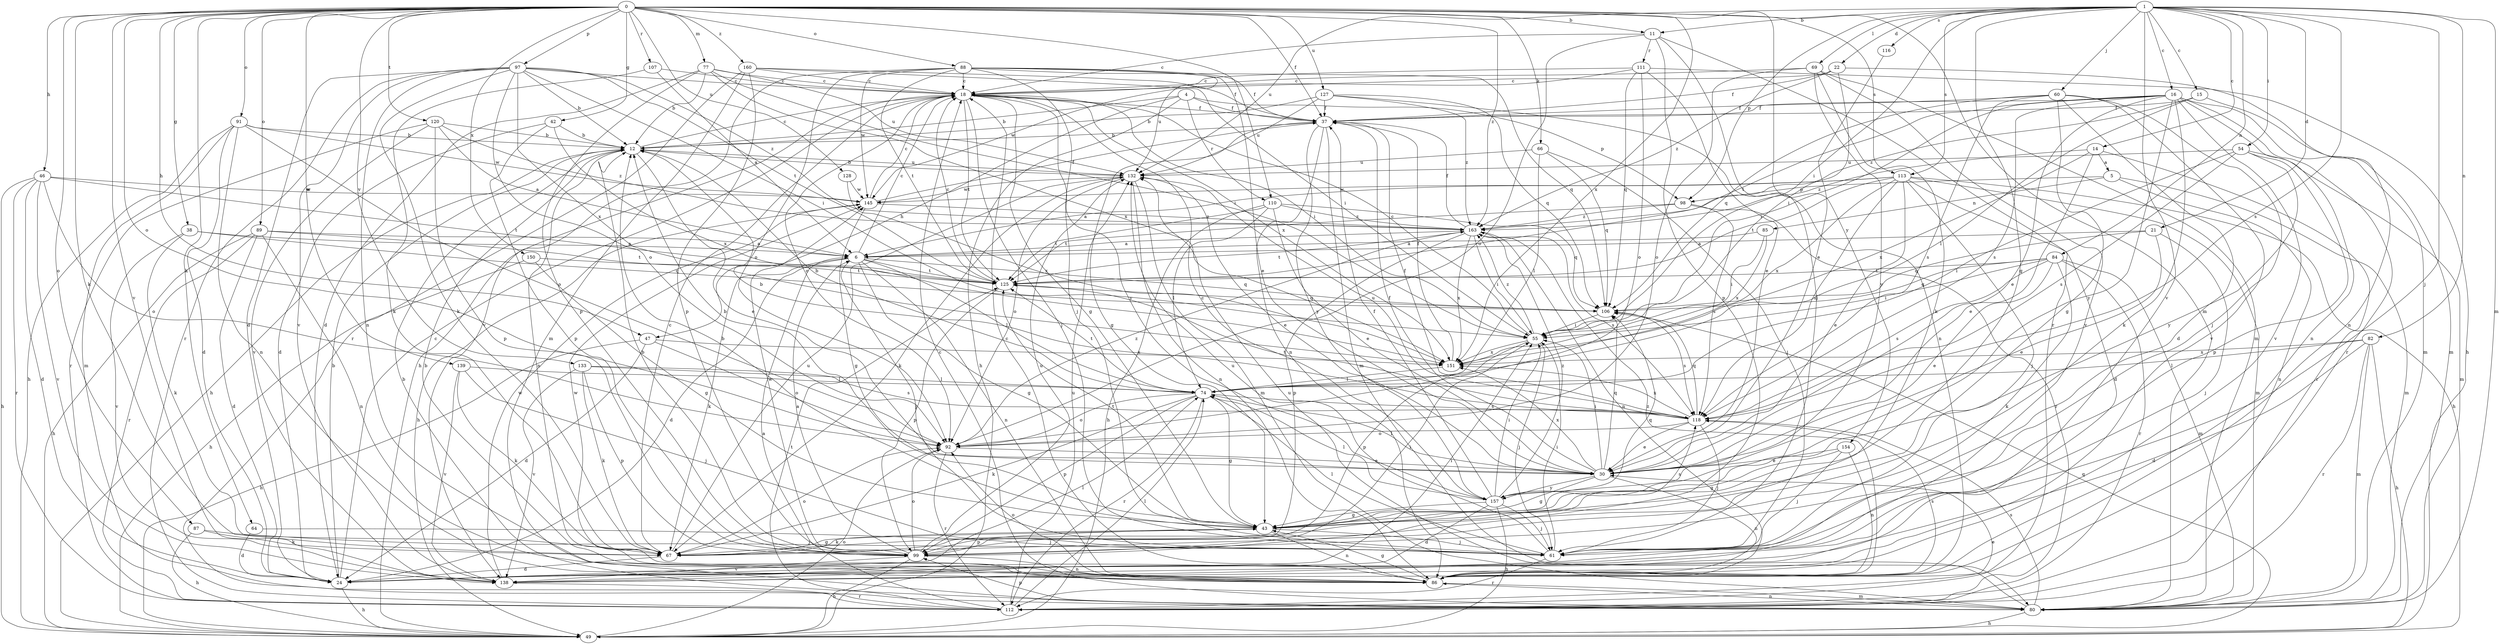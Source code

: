 strict digraph  {
0;
1;
4;
5;
6;
11;
12;
14;
15;
16;
18;
21;
22;
24;
30;
37;
38;
42;
43;
46;
47;
49;
54;
55;
60;
61;
64;
66;
67;
69;
74;
77;
80;
82;
84;
85;
86;
87;
88;
89;
91;
92;
97;
98;
99;
106;
107;
110;
111;
112;
113;
116;
118;
120;
125;
127;
128;
132;
133;
138;
139;
145;
150;
151;
154;
157;
160;
163;
0 -> 11  [label=b];
0 -> 37  [label=f];
0 -> 38  [label=g];
0 -> 42  [label=g];
0 -> 46  [label=h];
0 -> 47  [label=h];
0 -> 64  [label=k];
0 -> 66  [label=k];
0 -> 67  [label=k];
0 -> 77  [label=m];
0 -> 80  [label=m];
0 -> 87  [label=o];
0 -> 88  [label=o];
0 -> 89  [label=o];
0 -> 91  [label=o];
0 -> 92  [label=o];
0 -> 97  [label=p];
0 -> 107  [label=r];
0 -> 110  [label=r];
0 -> 113  [label=s];
0 -> 120  [label=t];
0 -> 127  [label=u];
0 -> 128  [label=u];
0 -> 133  [label=v];
0 -> 138  [label=v];
0 -> 139  [label=w];
0 -> 150  [label=x];
0 -> 151  [label=x];
0 -> 154  [label=y];
0 -> 160  [label=z];
0 -> 163  [label=z];
1 -> 11  [label=b];
1 -> 14  [label=c];
1 -> 15  [label=c];
1 -> 16  [label=c];
1 -> 21  [label=d];
1 -> 22  [label=d];
1 -> 43  [label=g];
1 -> 54  [label=i];
1 -> 55  [label=i];
1 -> 60  [label=j];
1 -> 61  [label=j];
1 -> 69  [label=l];
1 -> 80  [label=m];
1 -> 82  [label=n];
1 -> 84  [label=n];
1 -> 98  [label=p];
1 -> 113  [label=s];
1 -> 116  [label=s];
1 -> 118  [label=s];
1 -> 132  [label=u];
1 -> 138  [label=v];
4 -> 12  [label=b];
4 -> 37  [label=f];
4 -> 47  [label=h];
4 -> 49  [label=h];
4 -> 98  [label=p];
4 -> 110  [label=r];
5 -> 80  [label=m];
5 -> 85  [label=n];
5 -> 86  [label=n];
5 -> 98  [label=p];
6 -> 18  [label=c];
6 -> 24  [label=d];
6 -> 43  [label=g];
6 -> 61  [label=j];
6 -> 67  [label=k];
6 -> 74  [label=l];
6 -> 86  [label=n];
6 -> 106  [label=q];
6 -> 125  [label=t];
11 -> 18  [label=c];
11 -> 61  [label=j];
11 -> 92  [label=o];
11 -> 99  [label=p];
11 -> 111  [label=r];
11 -> 112  [label=r];
12 -> 18  [label=c];
12 -> 30  [label=e];
12 -> 49  [label=h];
12 -> 86  [label=n];
12 -> 132  [label=u];
14 -> 5  [label=a];
14 -> 30  [label=e];
14 -> 112  [label=r];
14 -> 151  [label=x];
14 -> 163  [label=z];
15 -> 37  [label=f];
15 -> 74  [label=l];
15 -> 80  [label=m];
15 -> 163  [label=z];
16 -> 30  [label=e];
16 -> 37  [label=f];
16 -> 55  [label=i];
16 -> 67  [label=k];
16 -> 80  [label=m];
16 -> 86  [label=n];
16 -> 112  [label=r];
16 -> 118  [label=s];
16 -> 125  [label=t];
16 -> 138  [label=v];
16 -> 157  [label=y];
18 -> 37  [label=f];
18 -> 43  [label=g];
18 -> 49  [label=h];
18 -> 55  [label=i];
18 -> 61  [label=j];
18 -> 92  [label=o];
18 -> 125  [label=t];
18 -> 151  [label=x];
18 -> 157  [label=y];
21 -> 6  [label=a];
21 -> 30  [label=e];
21 -> 61  [label=j];
21 -> 106  [label=q];
22 -> 18  [label=c];
22 -> 37  [label=f];
22 -> 55  [label=i];
22 -> 86  [label=n];
22 -> 163  [label=z];
24 -> 12  [label=b];
24 -> 18  [label=c];
24 -> 49  [label=h];
24 -> 74  [label=l];
30 -> 12  [label=b];
30 -> 37  [label=f];
30 -> 43  [label=g];
30 -> 55  [label=i];
30 -> 74  [label=l];
30 -> 86  [label=n];
30 -> 106  [label=q];
30 -> 151  [label=x];
30 -> 157  [label=y];
37 -> 12  [label=b];
37 -> 43  [label=g];
37 -> 80  [label=m];
37 -> 86  [label=n];
37 -> 157  [label=y];
38 -> 6  [label=a];
38 -> 67  [label=k];
38 -> 106  [label=q];
38 -> 138  [label=v];
42 -> 12  [label=b];
42 -> 24  [label=d];
42 -> 99  [label=p];
42 -> 151  [label=x];
43 -> 12  [label=b];
43 -> 61  [label=j];
43 -> 67  [label=k];
43 -> 86  [label=n];
43 -> 99  [label=p];
43 -> 106  [label=q];
43 -> 118  [label=s];
43 -> 125  [label=t];
46 -> 24  [label=d];
46 -> 49  [label=h];
46 -> 92  [label=o];
46 -> 112  [label=r];
46 -> 125  [label=t];
46 -> 138  [label=v];
46 -> 145  [label=w];
47 -> 24  [label=d];
47 -> 49  [label=h];
47 -> 92  [label=o];
47 -> 151  [label=x];
49 -> 92  [label=o];
49 -> 106  [label=q];
54 -> 74  [label=l];
54 -> 80  [label=m];
54 -> 99  [label=p];
54 -> 118  [label=s];
54 -> 132  [label=u];
54 -> 157  [label=y];
55 -> 18  [label=c];
55 -> 61  [label=j];
55 -> 99  [label=p];
55 -> 151  [label=x];
55 -> 163  [label=z];
60 -> 24  [label=d];
60 -> 37  [label=f];
60 -> 43  [label=g];
60 -> 61  [label=j];
60 -> 106  [label=q];
60 -> 118  [label=s];
60 -> 138  [label=v];
61 -> 55  [label=i];
61 -> 74  [label=l];
61 -> 112  [label=r];
61 -> 132  [label=u];
64 -> 24  [label=d];
64 -> 61  [label=j];
66 -> 61  [label=j];
66 -> 74  [label=l];
66 -> 106  [label=q];
66 -> 132  [label=u];
67 -> 18  [label=c];
67 -> 24  [label=d];
67 -> 43  [label=g];
67 -> 92  [label=o];
67 -> 132  [label=u];
69 -> 18  [label=c];
69 -> 67  [label=k];
69 -> 80  [label=m];
69 -> 92  [label=o];
69 -> 138  [label=v];
69 -> 157  [label=y];
74 -> 12  [label=b];
74 -> 43  [label=g];
74 -> 67  [label=k];
74 -> 92  [label=o];
74 -> 99  [label=p];
74 -> 112  [label=r];
74 -> 118  [label=s];
74 -> 125  [label=t];
77 -> 12  [label=b];
77 -> 18  [label=c];
77 -> 24  [label=d];
77 -> 55  [label=i];
77 -> 99  [label=p];
77 -> 132  [label=u];
77 -> 151  [label=x];
80 -> 12  [label=b];
80 -> 18  [label=c];
80 -> 49  [label=h];
80 -> 86  [label=n];
80 -> 99  [label=p];
80 -> 118  [label=s];
80 -> 132  [label=u];
82 -> 24  [label=d];
82 -> 49  [label=h];
82 -> 74  [label=l];
82 -> 80  [label=m];
82 -> 112  [label=r];
82 -> 151  [label=x];
84 -> 30  [label=e];
84 -> 55  [label=i];
84 -> 67  [label=k];
84 -> 80  [label=m];
84 -> 106  [label=q];
84 -> 112  [label=r];
84 -> 118  [label=s];
84 -> 125  [label=t];
85 -> 6  [label=a];
85 -> 55  [label=i];
85 -> 151  [label=x];
86 -> 12  [label=b];
86 -> 18  [label=c];
86 -> 43  [label=g];
86 -> 80  [label=m];
86 -> 92  [label=o];
86 -> 118  [label=s];
86 -> 145  [label=w];
86 -> 163  [label=z];
87 -> 49  [label=h];
87 -> 61  [label=j];
87 -> 67  [label=k];
88 -> 18  [label=c];
88 -> 30  [label=e];
88 -> 37  [label=f];
88 -> 61  [label=j];
88 -> 92  [label=o];
88 -> 106  [label=q];
88 -> 125  [label=t];
88 -> 132  [label=u];
88 -> 138  [label=v];
88 -> 145  [label=w];
89 -> 6  [label=a];
89 -> 24  [label=d];
89 -> 49  [label=h];
89 -> 86  [label=n];
89 -> 112  [label=r];
89 -> 125  [label=t];
91 -> 12  [label=b];
91 -> 24  [label=d];
91 -> 49  [label=h];
91 -> 80  [label=m];
91 -> 86  [label=n];
91 -> 92  [label=o];
91 -> 145  [label=w];
92 -> 30  [label=e];
92 -> 112  [label=r];
92 -> 163  [label=z];
97 -> 12  [label=b];
97 -> 18  [label=c];
97 -> 24  [label=d];
97 -> 55  [label=i];
97 -> 67  [label=k];
97 -> 86  [label=n];
97 -> 92  [label=o];
97 -> 112  [label=r];
97 -> 125  [label=t];
97 -> 138  [label=v];
97 -> 151  [label=x];
97 -> 163  [label=z];
98 -> 112  [label=r];
98 -> 118  [label=s];
98 -> 125  [label=t];
98 -> 163  [label=z];
99 -> 6  [label=a];
99 -> 12  [label=b];
99 -> 49  [label=h];
99 -> 55  [label=i];
99 -> 86  [label=n];
99 -> 92  [label=o];
99 -> 132  [label=u];
99 -> 138  [label=v];
99 -> 145  [label=w];
106 -> 55  [label=i];
106 -> 118  [label=s];
107 -> 6  [label=a];
107 -> 18  [label=c];
107 -> 67  [label=k];
110 -> 30  [label=e];
110 -> 49  [label=h];
110 -> 74  [label=l];
110 -> 106  [label=q];
110 -> 125  [label=t];
110 -> 163  [label=z];
111 -> 18  [label=c];
111 -> 30  [label=e];
111 -> 49  [label=h];
111 -> 92  [label=o];
111 -> 106  [label=q];
111 -> 145  [label=w];
112 -> 6  [label=a];
112 -> 30  [label=e];
112 -> 74  [label=l];
112 -> 125  [label=t];
112 -> 132  [label=u];
113 -> 6  [label=a];
113 -> 24  [label=d];
113 -> 30  [label=e];
113 -> 49  [label=h];
113 -> 61  [label=j];
113 -> 80  [label=m];
113 -> 118  [label=s];
113 -> 125  [label=t];
113 -> 145  [label=w];
113 -> 151  [label=x];
116 -> 30  [label=e];
118 -> 12  [label=b];
118 -> 30  [label=e];
118 -> 37  [label=f];
118 -> 61  [label=j];
118 -> 92  [label=o];
118 -> 106  [label=q];
118 -> 125  [label=t];
118 -> 132  [label=u];
118 -> 151  [label=x];
120 -> 6  [label=a];
120 -> 12  [label=b];
120 -> 99  [label=p];
120 -> 112  [label=r];
120 -> 138  [label=v];
120 -> 163  [label=z];
125 -> 18  [label=c];
125 -> 99  [label=p];
125 -> 106  [label=q];
127 -> 12  [label=b];
127 -> 37  [label=f];
127 -> 86  [label=n];
127 -> 106  [label=q];
127 -> 132  [label=u];
127 -> 163  [label=z];
128 -> 145  [label=w];
128 -> 151  [label=x];
132 -> 12  [label=b];
132 -> 30  [label=e];
132 -> 67  [label=k];
132 -> 80  [label=m];
132 -> 86  [label=n];
132 -> 92  [label=o];
132 -> 145  [label=w];
133 -> 67  [label=k];
133 -> 74  [label=l];
133 -> 99  [label=p];
133 -> 118  [label=s];
133 -> 138  [label=v];
138 -> 55  [label=i];
138 -> 112  [label=r];
138 -> 145  [label=w];
139 -> 61  [label=j];
139 -> 67  [label=k];
139 -> 74  [label=l];
139 -> 138  [label=v];
145 -> 18  [label=c];
145 -> 37  [label=f];
145 -> 43  [label=g];
145 -> 49  [label=h];
145 -> 163  [label=z];
150 -> 43  [label=g];
150 -> 49  [label=h];
150 -> 125  [label=t];
151 -> 37  [label=f];
151 -> 74  [label=l];
154 -> 30  [label=e];
154 -> 43  [label=g];
154 -> 61  [label=j];
154 -> 86  [label=n];
157 -> 18  [label=c];
157 -> 24  [label=d];
157 -> 37  [label=f];
157 -> 43  [label=g];
157 -> 49  [label=h];
157 -> 55  [label=i];
157 -> 61  [label=j];
157 -> 74  [label=l];
157 -> 163  [label=z];
160 -> 18  [label=c];
160 -> 37  [label=f];
160 -> 55  [label=i];
160 -> 80  [label=m];
160 -> 99  [label=p];
160 -> 112  [label=r];
163 -> 6  [label=a];
163 -> 37  [label=f];
163 -> 55  [label=i];
163 -> 86  [label=n];
163 -> 99  [label=p];
163 -> 118  [label=s];
163 -> 125  [label=t];
163 -> 151  [label=x];
}
